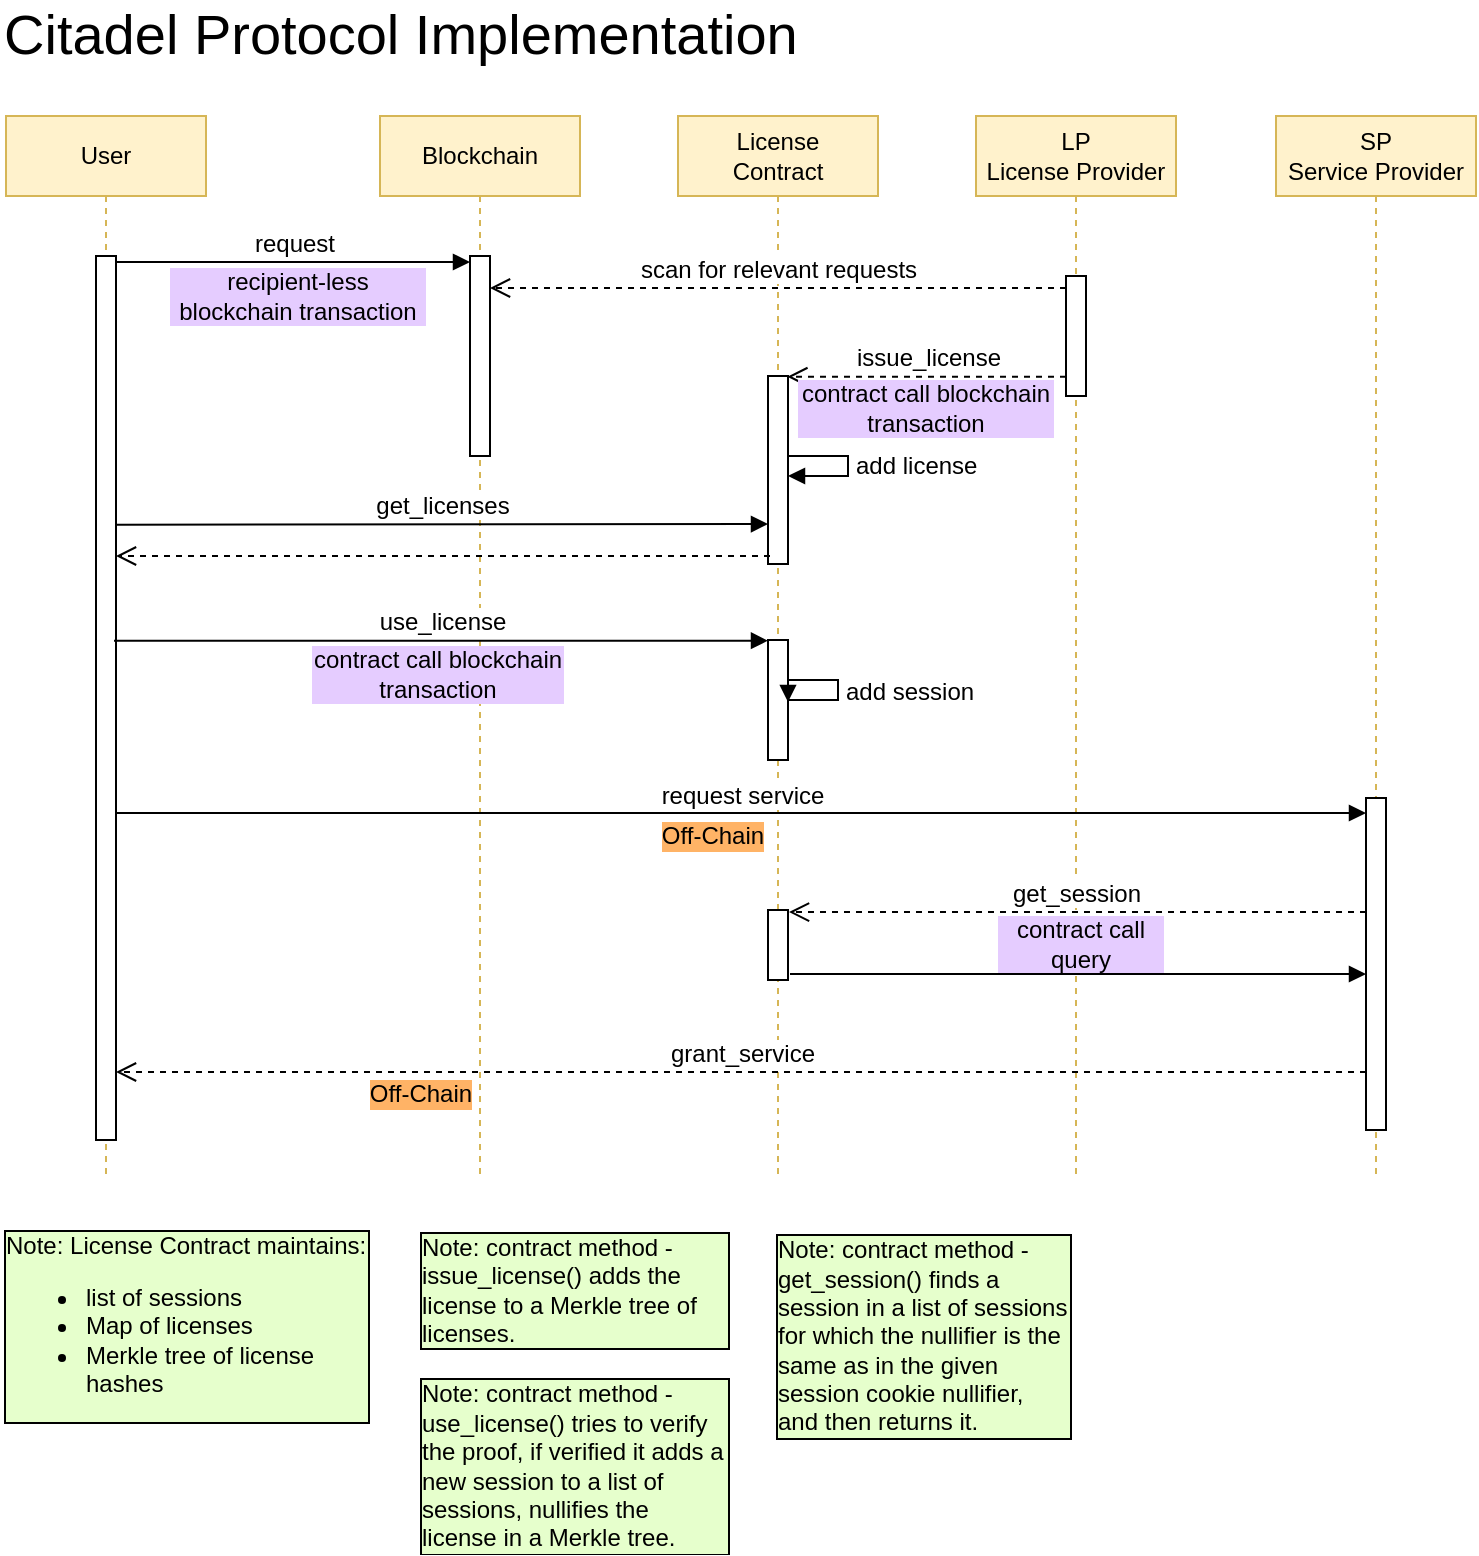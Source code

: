 <mxfile version="20.8.5" type="device"><diagram name="Page-1" id="2YBvvXClWsGukQMizWep"><mxGraphModel dx="1518" dy="735" grid="0" gridSize="10" guides="1" tooltips="1" connect="1" arrows="1" fold="1" page="1" pageScale="1" pageWidth="850" pageHeight="1100" math="0" shadow="0"><root><mxCell id="0"/><mxCell id="1" parent="0"/><mxCell id="u64HSYAH2522ybIrUDP--6" value="Blockchain" style="shape=umlLifeline;perimeter=lifelinePerimeter;whiteSpace=wrap;html=1;container=0;dropTarget=0;collapsible=0;recursiveResize=0;outlineConnect=0;portConstraint=eastwest;newEdgeStyle={&quot;edgeStyle&quot;:&quot;elbowEdgeStyle&quot;,&quot;elbow&quot;:&quot;vertical&quot;,&quot;curved&quot;:0,&quot;rounded&quot;:0};labelBackgroundColor=none;fillColor=#fff2cc;strokeColor=#d6b656;" vertex="1" parent="1"><mxGeometry x="262" y="140" width="100" height="530" as="geometry"/></mxCell><mxCell id="u64HSYAH2522ybIrUDP--7" value="" style="html=1;points=[];perimeter=orthogonalPerimeter;outlineConnect=0;targetShapes=umlLifeline;portConstraint=eastwest;newEdgeStyle={&quot;edgeStyle&quot;:&quot;elbowEdgeStyle&quot;,&quot;elbow&quot;:&quot;vertical&quot;,&quot;curved&quot;:0,&quot;rounded&quot;:0};labelBackgroundColor=none;" vertex="1" parent="u64HSYAH2522ybIrUDP--6"><mxGeometry x="45" y="70" width="10" height="100" as="geometry"/></mxCell><mxCell id="aM9ryv3xv72pqoxQDRHE-1" value="User" style="shape=umlLifeline;perimeter=lifelinePerimeter;whiteSpace=wrap;html=1;container=0;dropTarget=0;collapsible=0;recursiveResize=0;outlineConnect=0;portConstraint=eastwest;newEdgeStyle={&quot;edgeStyle&quot;:&quot;elbowEdgeStyle&quot;,&quot;elbow&quot;:&quot;vertical&quot;,&quot;curved&quot;:0,&quot;rounded&quot;:0};labelBackgroundColor=none;fillColor=#fff2cc;strokeColor=#d6b656;" parent="1" vertex="1"><mxGeometry x="75" y="140" width="100" height="530" as="geometry"/></mxCell><mxCell id="aM9ryv3xv72pqoxQDRHE-2" value="" style="html=1;points=[];perimeter=orthogonalPerimeter;outlineConnect=0;targetShapes=umlLifeline;portConstraint=eastwest;newEdgeStyle={&quot;edgeStyle&quot;:&quot;elbowEdgeStyle&quot;,&quot;elbow&quot;:&quot;vertical&quot;,&quot;curved&quot;:0,&quot;rounded&quot;:0};labelBackgroundColor=none;" parent="aM9ryv3xv72pqoxQDRHE-1" vertex="1"><mxGeometry x="45" y="70" width="10" height="442" as="geometry"/></mxCell><mxCell id="aM9ryv3xv72pqoxQDRHE-5" value="LP&lt;br&gt;License Provider" style="shape=umlLifeline;perimeter=lifelinePerimeter;whiteSpace=wrap;html=1;container=0;dropTarget=0;collapsible=0;recursiveResize=0;outlineConnect=0;portConstraint=eastwest;newEdgeStyle={&quot;edgeStyle&quot;:&quot;elbowEdgeStyle&quot;,&quot;elbow&quot;:&quot;vertical&quot;,&quot;curved&quot;:0,&quot;rounded&quot;:0};fillColor=#fff2cc;strokeColor=#d6b656;" parent="1" vertex="1"><mxGeometry x="560" y="140" width="100" height="530" as="geometry"/></mxCell><mxCell id="aM9ryv3xv72pqoxQDRHE-6" value="" style="html=1;points=[];perimeter=orthogonalPerimeter;outlineConnect=0;targetShapes=umlLifeline;portConstraint=eastwest;newEdgeStyle={&quot;edgeStyle&quot;:&quot;elbowEdgeStyle&quot;,&quot;elbow&quot;:&quot;vertical&quot;,&quot;curved&quot;:0,&quot;rounded&quot;:0};" parent="aM9ryv3xv72pqoxQDRHE-5" vertex="1"><mxGeometry x="45" y="80" width="10" height="60" as="geometry"/></mxCell><mxCell id="4C9R4s7j7FgXvdK5kdj--1" value="License&lt;br&gt;Contract" style="shape=umlLifeline;perimeter=lifelinePerimeter;whiteSpace=wrap;html=1;container=0;dropTarget=0;collapsible=0;recursiveResize=0;outlineConnect=0;portConstraint=eastwest;newEdgeStyle={&quot;edgeStyle&quot;:&quot;elbowEdgeStyle&quot;,&quot;elbow&quot;:&quot;vertical&quot;,&quot;curved&quot;:0,&quot;rounded&quot;:0};fillColor=#fff2cc;strokeColor=#d6b656;" parent="1" vertex="1"><mxGeometry x="411" y="140" width="100" height="530" as="geometry"/></mxCell><mxCell id="4C9R4s7j7FgXvdK5kdj--5" value="Citadel Protocol Implementation" style="text;html=1;strokeColor=none;fillColor=none;align=left;verticalAlign=middle;whiteSpace=wrap;rounded=0;fontSize=28;" parent="1" vertex="1"><mxGeometry x="72" y="84" width="458" height="30" as="geometry"/></mxCell><mxCell id="4C9R4s7j7FgXvdK5kdj--11" value="use_license" style="html=1;verticalAlign=bottom;endArrow=block;rounded=0;fontSize=12;exitX=0.9;exitY=0.427;exitDx=0;exitDy=0;exitPerimeter=0;" parent="1" target="4C9R4s7j7FgXvdK5kdj--2" edge="1"><mxGeometry width="80" relative="1" as="geometry"><mxPoint x="129" y="402.34" as="sourcePoint"/><mxPoint x="451" y="402.34" as="targetPoint"/></mxGeometry></mxCell><mxCell id="4C9R4s7j7FgXvdK5kdj--13" value="" style="html=1;verticalAlign=bottom;endArrow=block;rounded=0;fontSize=12;startArrow=none;" parent="1" edge="1"><mxGeometry y="80" width="80" relative="1" as="geometry"><mxPoint x="470" y="440" as="sourcePoint"/><mxPoint x="470" y="440" as="targetPoint"/><mxPoint x="-80" as="offset"/></mxGeometry></mxCell><mxCell id="4C9R4s7j7FgXvdK5kdj--2" value="" style="html=1;points=[];perimeter=orthogonalPerimeter;outlineConnect=0;targetShapes=umlLifeline;portConstraint=eastwest;newEdgeStyle={&quot;edgeStyle&quot;:&quot;elbowEdgeStyle&quot;,&quot;elbow&quot;:&quot;vertical&quot;,&quot;curved&quot;:0,&quot;rounded&quot;:0};" parent="1" vertex="1"><mxGeometry x="456" y="402" width="10" height="60" as="geometry"/></mxCell><mxCell id="NpgnE28sU-lu2zKAIgDs-9" value="Note: License Contract maintains:&lt;br&gt;&lt;ul&gt;&lt;li&gt;list of sessions&lt;br&gt;&lt;/li&gt;&lt;li&gt;Map of licenses&lt;/li&gt;&lt;li&gt;&lt;span style=&quot;&quot;&gt;Merkle tree of license hashes&lt;/span&gt;&lt;/li&gt;&lt;/ul&gt;" style="text;html=1;strokeColor=none;fillColor=none;align=left;verticalAlign=middle;whiteSpace=wrap;rounded=0;labelBackgroundColor=#E6FFCC;fontSize=12;labelBorderColor=default;shadow=0;" parent="1" vertex="1"><mxGeometry x="72" y="710" width="185" height="70" as="geometry"/></mxCell><mxCell id="LKPpiPYNY-GA1jOvfXVS-2" value="request" style="html=1;verticalAlign=bottom;endArrow=block;rounded=0;fontSize=12;" parent="1" edge="1" target="u64HSYAH2522ybIrUDP--7"><mxGeometry width="80" relative="1" as="geometry"><mxPoint x="130" y="213" as="sourcePoint"/><mxPoint x="365" y="213" as="targetPoint"/></mxGeometry></mxCell><mxCell id="LKPpiPYNY-GA1jOvfXVS-4" value="scan for relevant requests" style="html=1;verticalAlign=bottom;endArrow=open;dashed=1;endSize=8;rounded=0;fontSize=12;" parent="1" edge="1"><mxGeometry relative="1" as="geometry"><mxPoint x="605" y="226" as="sourcePoint"/><mxPoint x="317" y="226" as="targetPoint"/></mxGeometry></mxCell><mxCell id="LKPpiPYNY-GA1jOvfXVS-5" value="recipient-less blockchain transaction" style="text;html=1;strokeColor=none;fillColor=none;align=center;verticalAlign=middle;whiteSpace=wrap;rounded=0;labelBackgroundColor=#E5CCFF;fontSize=12;" parent="1" vertex="1"><mxGeometry x="156" y="215" width="130" height="30" as="geometry"/></mxCell><mxCell id="LKPpiPYNY-GA1jOvfXVS-7" value="issue_license" style="html=1;verticalAlign=bottom;endArrow=open;dashed=1;endSize=8;rounded=0;fontSize=12;entryX=0.967;entryY=0.004;entryDx=0;entryDy=0;entryPerimeter=0;" parent="1" source="aM9ryv3xv72pqoxQDRHE-6" edge="1" target="u64HSYAH2522ybIrUDP--8"><mxGeometry relative="1" as="geometry"><mxPoint x="610" y="269" as="sourcePoint"/><mxPoint x="375" y="269" as="targetPoint"/></mxGeometry></mxCell><mxCell id="LKPpiPYNY-GA1jOvfXVS-8" value="contract call blockchain transaction" style="text;html=1;strokeColor=none;fillColor=none;align=center;verticalAlign=middle;whiteSpace=wrap;rounded=0;labelBackgroundColor=#E5CCFF;fontSize=12;" parent="1" vertex="1"><mxGeometry x="470" y="271" width="130" height="30" as="geometry"/></mxCell><mxCell id="LKPpiPYNY-GA1jOvfXVS-13" value="contract call blockchain transaction" style="text;html=1;strokeColor=none;fillColor=none;align=center;verticalAlign=middle;whiteSpace=wrap;rounded=0;labelBackgroundColor=#E5CCFF;fontSize=12;" parent="1" vertex="1"><mxGeometry x="227" y="404" width="128" height="30" as="geometry"/></mxCell><mxCell id="LKPpiPYNY-GA1jOvfXVS-16" value="request service" style="html=1;verticalAlign=bottom;endArrow=block;rounded=0;fontSize=12;" parent="1" edge="1"><mxGeometry width="80" relative="1" as="geometry"><mxPoint x="130" y="488.5" as="sourcePoint"/><mxPoint x="755" y="488.5" as="targetPoint"/><mxPoint as="offset"/></mxGeometry></mxCell><mxCell id="LKPpiPYNY-GA1jOvfXVS-19" value="" style="html=1;points=[];perimeter=orthogonalPerimeter;labelBackgroundColor=#99FF99;fontSize=12;" parent="1" vertex="1"><mxGeometry x="456" y="537" width="10" height="35" as="geometry"/></mxCell><mxCell id="LKPpiPYNY-GA1jOvfXVS-20" value="get_session" style="html=1;verticalAlign=bottom;endArrow=open;dashed=1;endSize=8;rounded=0;fontSize=12;entryX=1.05;entryY=0.063;entryDx=0;entryDy=0;entryPerimeter=0;" parent="1" edge="1"><mxGeometry x="0.004" relative="1" as="geometry"><mxPoint x="755" y="538" as="sourcePoint"/><mxPoint x="466.5" y="538.016" as="targetPoint"/><mxPoint as="offset"/></mxGeometry></mxCell><mxCell id="LKPpiPYNY-GA1jOvfXVS-21" value="contract call query" style="text;html=1;strokeColor=none;fillColor=none;align=center;verticalAlign=middle;whiteSpace=wrap;rounded=0;labelBackgroundColor=#E5CCFF;fontSize=12;" parent="1" vertex="1"><mxGeometry x="570" y="544" width="85" height="20" as="geometry"/></mxCell><mxCell id="LKPpiPYNY-GA1jOvfXVS-22" value="grant_service" style="html=1;verticalAlign=bottom;endArrow=open;dashed=1;endSize=8;rounded=0;fontSize=12;" parent="1" edge="1"><mxGeometry relative="1" as="geometry"><mxPoint x="755" y="618" as="sourcePoint"/><mxPoint x="130" y="618" as="targetPoint"/></mxGeometry></mxCell><mxCell id="LKPpiPYNY-GA1jOvfXVS-23" value="Off-Chain" style="text;html=1;strokeColor=none;fillColor=none;align=center;verticalAlign=middle;whiteSpace=wrap;rounded=0;labelBackgroundColor=#FFB366;fontSize=12;" parent="1" vertex="1"><mxGeometry x="240" y="614" width="85" height="30" as="geometry"/></mxCell><mxCell id="vlMPqen3POPuIYCPH7TB-2" value="Note: contract method - issue_license() adds the license to a Merkle tree of licenses." style="text;html=1;strokeColor=none;fillColor=none;align=left;verticalAlign=middle;whiteSpace=wrap;rounded=0;labelBackgroundColor=#E6FFCC;fontSize=12;labelBorderColor=default;shadow=0;" parent="1" vertex="1"><mxGeometry x="280" y="717" width="157" height="20" as="geometry"/></mxCell><mxCell id="vlMPqen3POPuIYCPH7TB-3" value="Note: contract method - use_license() tries to verify the proof, if verified it adds a new session to a list of sessions, nullifies the license in a Merkle tree." style="text;html=1;strokeColor=none;fillColor=none;align=left;verticalAlign=middle;whiteSpace=wrap;rounded=0;labelBackgroundColor=#E6FFCC;fontSize=12;labelBorderColor=default;shadow=0;" parent="1" vertex="1"><mxGeometry x="280" y="790" width="157" height="50" as="geometry"/></mxCell><mxCell id="vlMPqen3POPuIYCPH7TB-4" value="Note: contract method - get_session() finds a session in a list of sessions for which the nullifier is the same as in the given session cookie nullifier, and then returns it." style="text;html=1;strokeColor=none;fillColor=none;align=left;verticalAlign=middle;whiteSpace=wrap;rounded=0;labelBackgroundColor=#E6FFCC;fontSize=12;labelBorderColor=default;shadow=0;" parent="1" vertex="1"><mxGeometry x="458" y="740" width="150" height="20" as="geometry"/></mxCell><mxCell id="vlMPqen3POPuIYCPH7TB-6" value="" style="html=1;verticalAlign=bottom;endArrow=block;rounded=0;fontSize=12;" parent="1" edge="1"><mxGeometry width="80" relative="1" as="geometry"><mxPoint x="467" y="569" as="sourcePoint"/><mxPoint x="755" y="569" as="targetPoint"/></mxGeometry></mxCell><mxCell id="u64HSYAH2522ybIrUDP--1" value="SP&lt;br&gt;Service Provider" style="shape=umlLifeline;perimeter=lifelinePerimeter;whiteSpace=wrap;html=1;container=0;dropTarget=0;collapsible=0;recursiveResize=0;outlineConnect=0;portConstraint=eastwest;newEdgeStyle={&quot;edgeStyle&quot;:&quot;elbowEdgeStyle&quot;,&quot;elbow&quot;:&quot;vertical&quot;,&quot;curved&quot;:0,&quot;rounded&quot;:0};fillColor=#fff2cc;strokeColor=#d6b656;" vertex="1" parent="1"><mxGeometry x="710" y="140" width="100" height="530" as="geometry"/></mxCell><mxCell id="u64HSYAH2522ybIrUDP--2" value="" style="html=1;points=[];perimeter=orthogonalPerimeter;outlineConnect=0;targetShapes=umlLifeline;portConstraint=eastwest;newEdgeStyle={&quot;edgeStyle&quot;:&quot;elbowEdgeStyle&quot;,&quot;elbow&quot;:&quot;vertical&quot;,&quot;curved&quot;:0,&quot;rounded&quot;:0};" vertex="1" parent="u64HSYAH2522ybIrUDP--1"><mxGeometry x="45" y="341" width="10" height="166" as="geometry"/></mxCell><mxCell id="u64HSYAH2522ybIrUDP--8" value="" style="html=1;points=[];perimeter=orthogonalPerimeter;rounded=0;shadow=0;labelBackgroundColor=#E6FFCC;labelBorderColor=default;fontSize=12;" vertex="1" parent="1"><mxGeometry x="456" y="270" width="10" height="94" as="geometry"/></mxCell><mxCell id="u64HSYAH2522ybIrUDP--10" value="add session" style="edgeStyle=orthogonalEdgeStyle;html=1;align=left;spacingLeft=2;endArrow=block;rounded=0;fontSize=12;" edge="1" parent="1"><mxGeometry relative="1" as="geometry"><mxPoint x="466" y="422" as="sourcePoint"/><Array as="points"><mxPoint x="491" y="422"/><mxPoint x="491" y="432"/></Array><mxPoint x="466" y="433" as="targetPoint"/></mxGeometry></mxCell><mxCell id="u64HSYAH2522ybIrUDP--19" value="add license" style="edgeStyle=orthogonalEdgeStyle;html=1;align=left;spacingLeft=2;endArrow=block;rounded=0;fontSize=12;" edge="1" parent="1"><mxGeometry relative="1" as="geometry"><mxPoint x="466" y="310" as="sourcePoint"/><Array as="points"><mxPoint x="496" y="310"/><mxPoint x="496" y="320"/></Array><mxPoint x="466" y="320" as="targetPoint"/></mxGeometry></mxCell><mxCell id="u64HSYAH2522ybIrUDP--23" value="Off-Chain" style="text;html=1;strokeColor=none;fillColor=none;align=center;verticalAlign=middle;whiteSpace=wrap;rounded=0;labelBackgroundColor=#FFB366;fontSize=12;" vertex="1" parent="1"><mxGeometry x="386" y="485" width="85" height="30" as="geometry"/></mxCell><mxCell id="u64HSYAH2522ybIrUDP--26" value="get_licenses" style="html=1;verticalAlign=bottom;endArrow=block;rounded=0;fontSize=12;exitX=0.9;exitY=0.427;exitDx=0;exitDy=0;exitPerimeter=0;" edge="1" parent="1"><mxGeometry width="80" relative="1" as="geometry"><mxPoint x="130" y="344.34" as="sourcePoint"/><mxPoint x="456" y="344" as="targetPoint"/></mxGeometry></mxCell><mxCell id="u64HSYAH2522ybIrUDP--27" value="" style="html=1;verticalAlign=bottom;endArrow=open;dashed=1;endSize=8;rounded=0;fontSize=12;" edge="1" parent="1"><mxGeometry relative="1" as="geometry"><mxPoint x="457" y="360" as="sourcePoint"/><mxPoint x="130" y="360.0" as="targetPoint"/></mxGeometry></mxCell></root></mxGraphModel></diagram></mxfile>